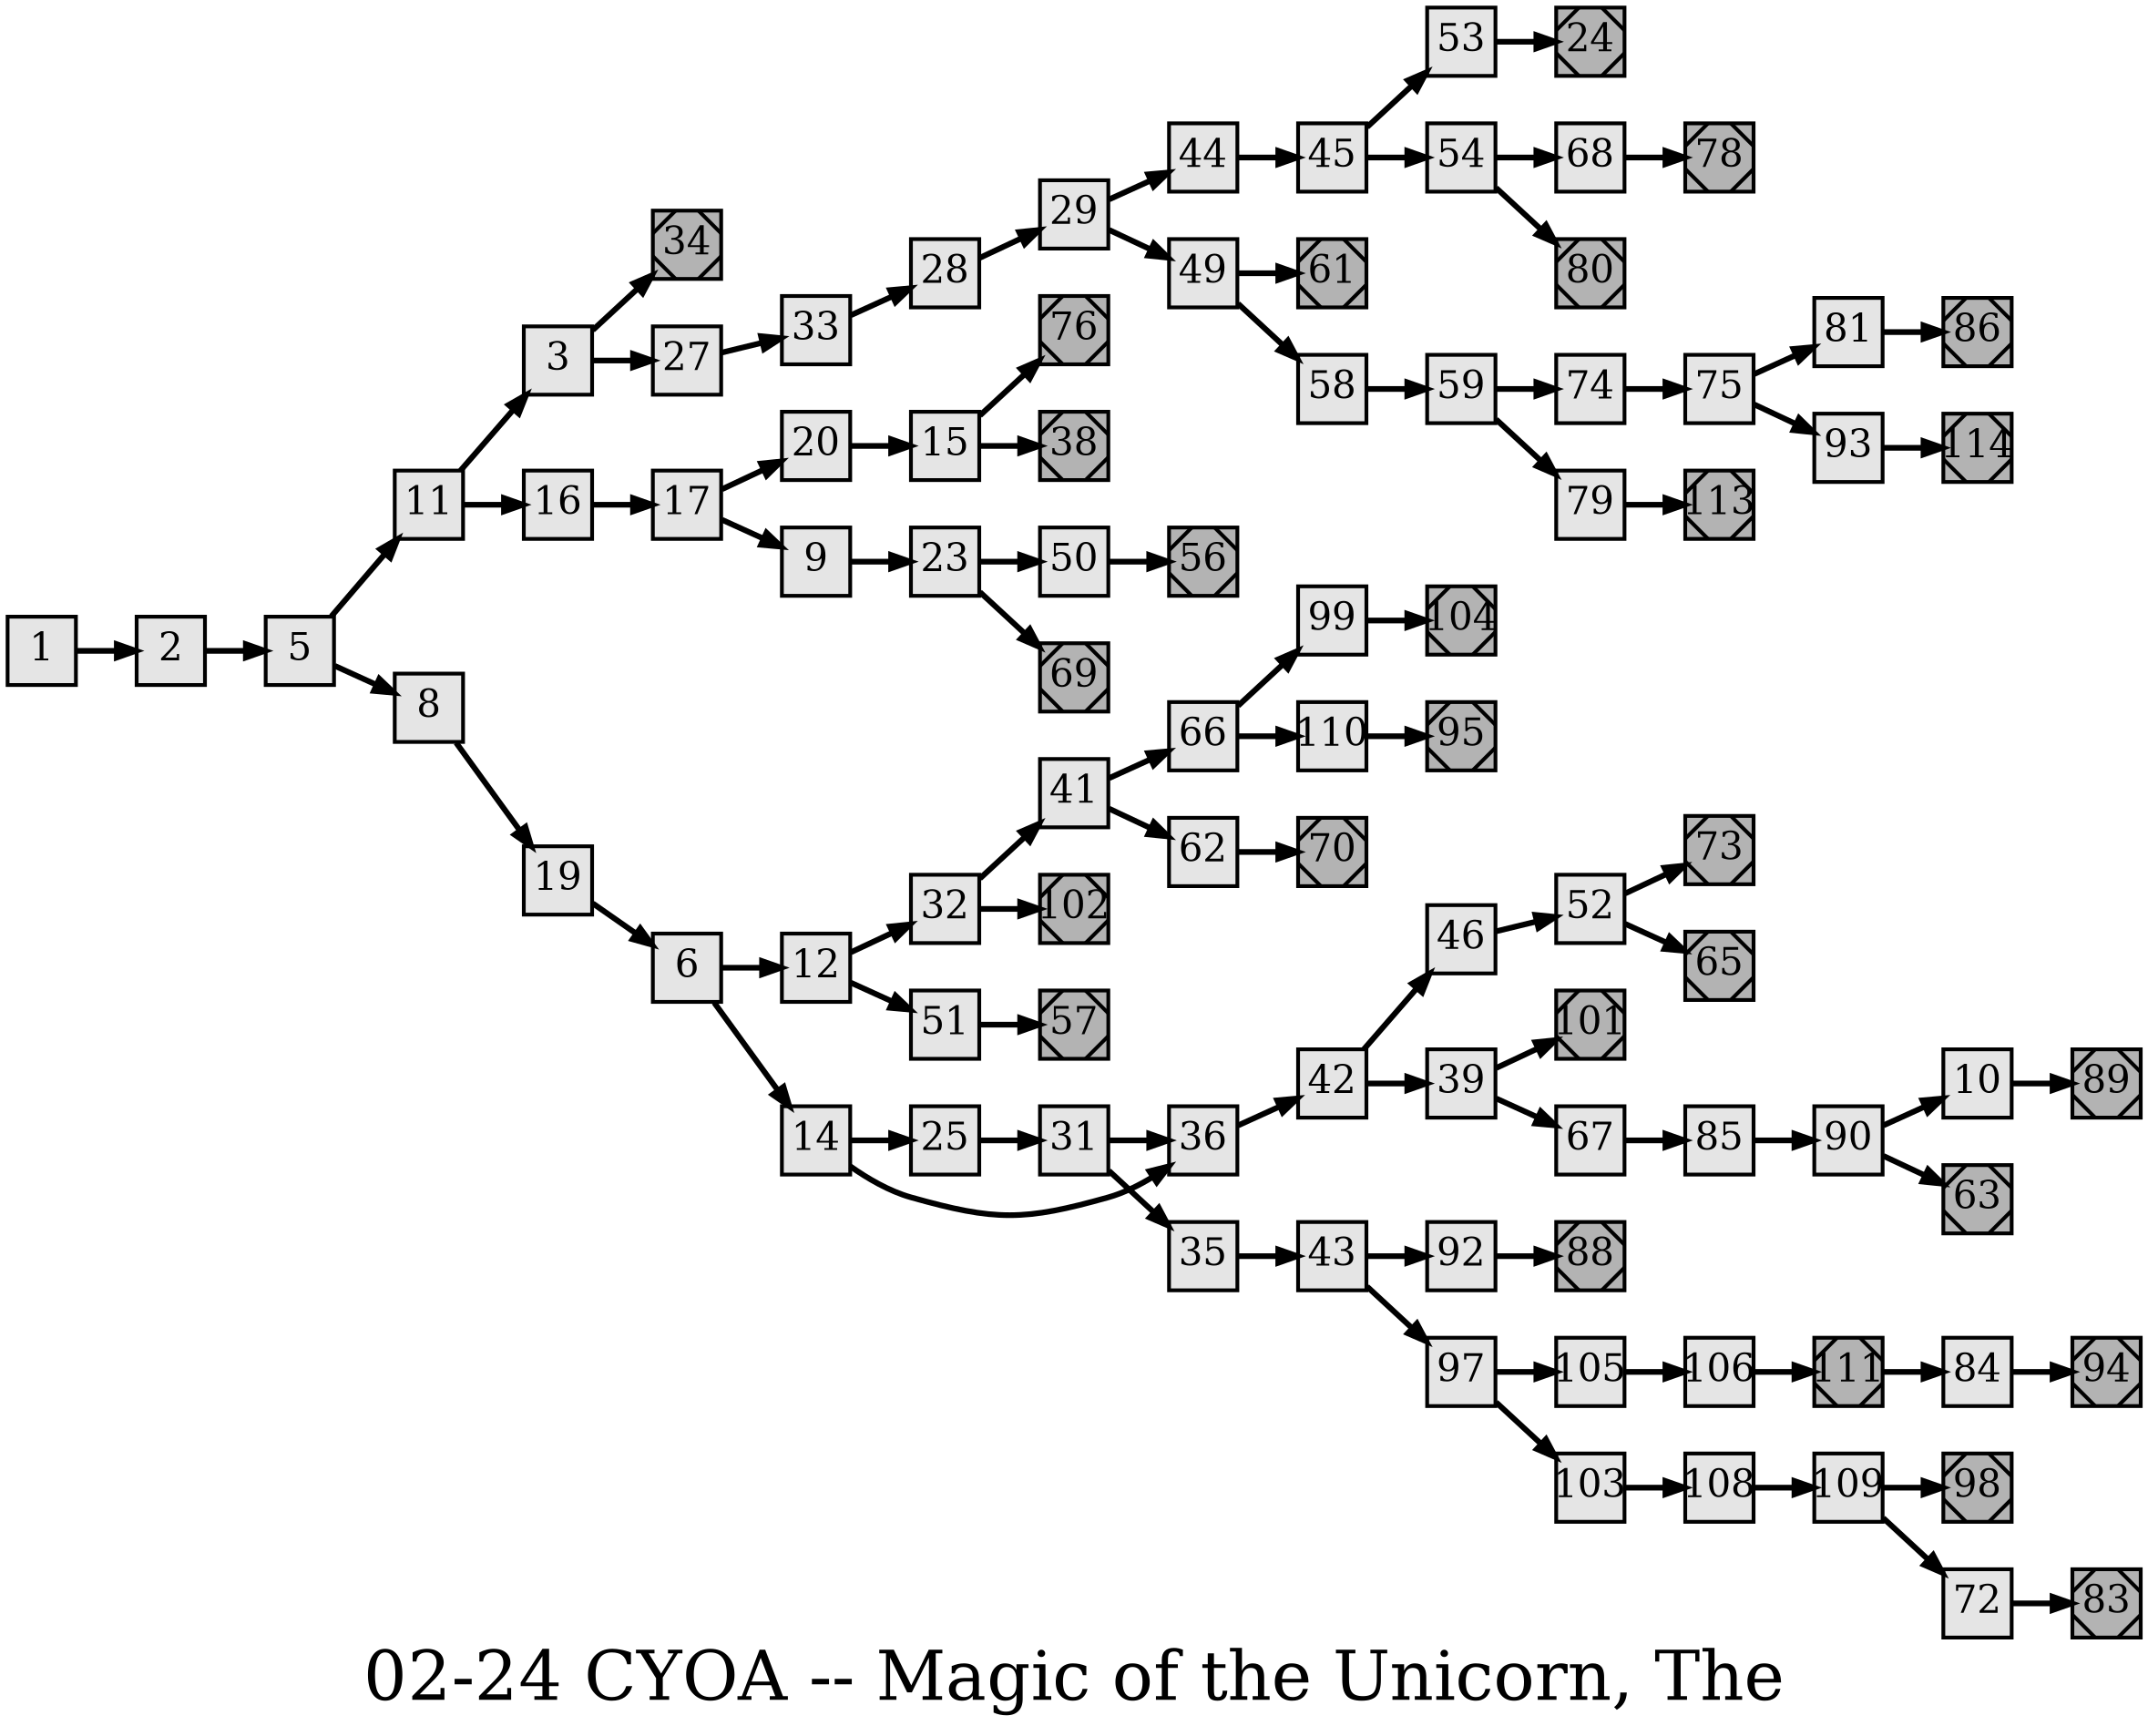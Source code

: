digraph g{
  graph [ label="02-24 CYOA -- Magic of the Unicorn, The" rankdir=LR, ordering=out, fontsize=36, nodesep="0.35", ranksep="0.45"];
  node  [shape=rect, penwidth=2, fontsize=20, style=filled, fillcolor=grey90, margin="0,0", labelfloat=true, regular=true, fixedsize=true];
  edge  [labelfloat=true, penwidth=3, fontsize=12];
  // ---;
  // group  : Katz;
  // id     : 02-24;
  // gbid   : 517;
  // series : CYOA;
  // title  : Magic of the Unicorn, The;
  // author : Deborah Lerme Goodman;
  // credit:;
  // - name : Cindy Lam;
  // role : encoder;
  // date : 2018-04-13;
  // render:;
  // - name   : small;
  // styles : gvStyles.txt;
  // engine : dot;
  // comment: >;
  
  // ---;
  
  // From | To | Label;
  
  1 -> 2;
  2 -> 5;
  3 -> 34;
  3 -> 27;
  5 -> 11;
  5 -> 8;
  6 -> 12;
  6 -> 14;
  8 -> 19;
  9 -> 23;
  10 -> 89;
  11 -> 3;
  11 -> 16;
  12 -> 32;
  12 -> 51;
  14 -> 25;
  14 -> 36;
  15 -> 76;
  15 -> 38;
  16 -> 17;
  17 -> 20;
  17 -> 9;
  19 -> 6;
  20 -> 15;
  23 -> 50;
  23 -> 69;
  24	[ xlabel="E", shape=Msquare, fontsize=20, fillcolor=grey70, xlabel="" ];
  25 -> 31;
  27 -> 33;
  28 -> 29;
  29 -> 44;
  29 -> 49;
  31 -> 36;
  31 -> 35;
  32 -> 41;
  32 -> 102;
  33 -> 28;
  34	[ xlabel="E", shape=Msquare, fontsize=20, fillcolor=grey70, xlabel="" ];
  35 -> 43;
  36 -> 42;
  38	[ xlabel="E", shape=Msquare, fontsize=20, fillcolor=grey70, xlabel="" ];
  39 -> 101;
  39 -> 67;
  41 -> 66;
  41 -> 62;
  42 -> 46;
  42 -> 39;
  43 -> 92;
  43 -> 97;
  44 -> 45;
  45 -> 53;
  45 -> 54;
  46 -> 52;
  49 -> 61;
  49 -> 58;
  50 -> 56;
  51 -> 57;
  52 -> 73;
  52 -> 65;
  53 -> 24;
  54 -> 68;
  54 -> 80;
  56	[ xlabel="E", shape=Msquare, fontsize=20, fillcolor=grey70, xlabel="" ];
  57	[ xlabel="E", shape=Msquare, fontsize=20, fillcolor=grey70, xlabel="" ];
  58 -> 59;
  59 -> 74;
  59 -> 79;
  61	[ xlabel="E", shape=Msquare, fontsize=20, fillcolor=grey70, xlabel="" ];
  62 -> 70;
  63	[ xlabel="E", shape=Msquare, fontsize=20, fillcolor=grey70, xlabel="" ];
  65	[ xlabel="E", shape=Msquare, fontsize=20, fillcolor=grey70, xlabel="" ];
  66 -> 99;
  66 -> 110;
  67 -> 85;
  68 -> 78;
  69	[ xlabel="E", shape=Msquare, fontsize=20, fillcolor=grey70, xlabel="" ];
  70	[ xlabel="E", shape=Msquare, fontsize=20, fillcolor=grey70, xlabel="" ];
  72 -> 83;
  73	[ xlabel="E", shape=Msquare, fontsize=20, fillcolor=grey70, xlabel="" ];
  74 -> 75;
  75 -> 81;
  75 -> 93;
  76	[ xlabel="E", shape=Msquare, fontsize=20, fillcolor=grey70, xlabel="" ];
  78	[ xlabel="E", shape=Msquare, fontsize=20, fillcolor=grey70, xlabel="" ];
  79 -> 113;
  80	[ xlabel="E", shape=Msquare, fontsize=20, fillcolor=grey70, xlabel="" ];
  81 -> 86;
  83	[ xlabel="E", shape=Msquare, fontsize=20, fillcolor=grey70, xlabel="" ];
  84 -> 94;
  85 -> 90;
  86	[ xlabel="E", shape=Msquare, fontsize=20, fillcolor=grey70, xlabel="" ];
  88	[ xlabel="E", shape=Msquare, fontsize=20, fillcolor=grey70, xlabel="" ];
  89	[ xlabel="E", shape=Msquare, fontsize=20, fillcolor=grey70, xlabel="" ];
  90 -> 10;
  90 -> 63;
  92 -> 88;
  93 -> 114;
  94	[ xlabel="E", shape=Msquare, fontsize=20, fillcolor=grey70, xlabel="" ];
  95	[ xlabel="E", shape=Msquare, fontsize=20, fillcolor=grey70, xlabel="" ];
  97 -> 105;
  97 -> 103;
  98	[ xlabel="E", shape=Msquare, fontsize=20, fillcolor=grey70, xlabel="" ];
  99 -> 104;
  101	[ xlabel="E", shape=Msquare, fontsize=20, fillcolor=grey70, xlabel="" ];
  102	[ xlabel="E", shape=Msquare, fontsize=20, fillcolor=grey70, xlabel="" ];
  103 -> 108;
  104	[ xlabel="E", shape=Msquare, fontsize=20, fillcolor=grey70, xlabel="" ];
  105 -> 106;
  106 -> 111;
  111 -> 84;
  108 -> 109;
  109 -> 98;
  109 -> 72;
  110 -> 95;
  111	[ xlabel="E", shape=Msquare, fontsize=20, fillcolor=grey70, xlabel="" ];
  113	[ xlabel="E", shape=Msquare, fontsize=20, fillcolor=grey70, xlabel="" ];
  114	[ xlabel="E", shape=Msquare, fontsize=20, fillcolor=grey70, xlabel="" ];

  // Illustrations;
  
  5	[ xlabel="ILL", image="illustration-full.png", xlabel="" ];
  6	[ xlabel="ILL", image="illustration-full.png", xlabel="" ];
  12	[ xlabel="ILL", image="illustration-full.png", xlabel="" ];
  19	[ xlabel="ILL", image="illustration-full.png", xlabel="" ];
  20	[ xlabel="ILL", image="illustration-full.png", xlabel="" ];
  23	[ xlabel="ILL", image="illustration-full.png", xlabel="" ];
  27	[ xlabel="ILL", image="illustration-full.png", xlabel="" ];
  31	[ xlabel="ILL", image="illustration-full.png", xlabel="" ];
  36	[ xlabel="ILL", image="illustration-full.png", xlabel="" ];
  41	[ xlabel="ILL", image="illustration-full.png", xlabel="" ];
  46	[ xlabel="ILL", image="illustration-full.png", xlabel="" ];
  49	[ xlabel="ILL", image="illustration-full.png", xlabel="" ];
  54	[ xlabel="ILL", image="illustration-full.png", xlabel="" ];
  61	[ xlabel="ILL", image="illustration-full.png", xlabel="" ];
  65	[ xlabel="ILL", image="illustration-full.png", xlabel="" ];
  70	[ xlabel="ILL", image="illustration-full.png", xlabel="" ];
  76	[ xlabel="ILL", image="illustration-full.png", xlabel="" ];
  83	[ xlabel="ILL", image="illustration-full.png", xlabel="" ];
  86	[ xlabel="ILL", image="illustration-full.png", xlabel="" ];
  90	[ xlabel="ILL", image="illustration-full.png", xlabel="" ];
  97	[ xlabel="ILL", image="illustration-full.png", xlabel="" ];
  101	[ xlabel="ILL", image="illustration-full.png", xlabel="" ];
  106	[ xlabel="ILL", image="illustration-full.png", xlabel="" ];
  111	[ xlabel="ILL", image="illustration-full.png", xlabel="" ];
}

